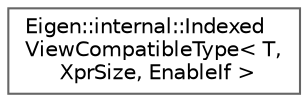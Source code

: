 digraph "Graphical Class Hierarchy"
{
 // LATEX_PDF_SIZE
  bgcolor="transparent";
  edge [fontname=Helvetica,fontsize=10,labelfontname=Helvetica,labelfontsize=10];
  node [fontname=Helvetica,fontsize=10,shape=box,height=0.2,width=0.4];
  rankdir="LR";
  Node0 [id="Node000000",label="Eigen::internal::Indexed\lViewCompatibleType\< T,\l XprSize, EnableIf \>",height=0.2,width=0.4,color="grey40", fillcolor="white", style="filled",URL="$structEigen_1_1internal_1_1IndexedViewCompatibleType.html",tooltip=" "];
}
